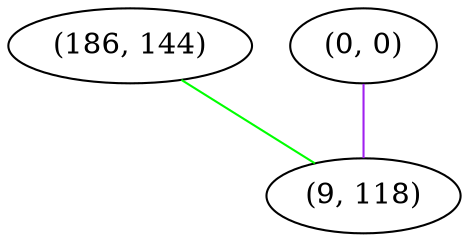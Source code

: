graph "" {
"(186, 144)";
"(0, 0)";
"(9, 118)";
"(186, 144)" -- "(9, 118)"  [color=green, key=0, weight=2];
"(0, 0)" -- "(9, 118)"  [color=purple, key=0, weight=4];
}
